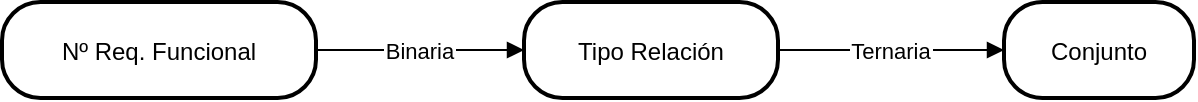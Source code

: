 <mxfile version="24.8.6">
  <diagram name="Página-1" id="gJw8Lhun-Aa-bNbXO7BL">
    <mxGraphModel>
      <root>
        <mxCell id="0" />
        <mxCell id="1" parent="0" />
        <mxCell id="2" value="Nº Req. Funcional" style="rounded=1;arcSize=40;strokeWidth=2" vertex="1" parent="1">
          <mxGeometry x="8" y="8" width="157" height="48" as="geometry" />
        </mxCell>
        <mxCell id="3" value="Tipo Relación" style="rounded=1;arcSize=40;strokeWidth=2" vertex="1" parent="1">
          <mxGeometry x="269" y="8" width="127" height="48" as="geometry" />
        </mxCell>
        <mxCell id="4" value="Conjunto" style="rounded=1;arcSize=40;strokeWidth=2" vertex="1" parent="1">
          <mxGeometry x="509" y="8" width="95" height="48" as="geometry" />
        </mxCell>
        <mxCell id="5" value="Binaria" style="curved=1;startArrow=none;endArrow=block;exitX=1;exitY=0.5;entryX=0;entryY=0.5;" edge="1" parent="1" source="2" target="3">
          <mxGeometry relative="1" as="geometry">
            <Array as="points" />
          </mxGeometry>
        </mxCell>
        <mxCell id="6" value="Ternaria" style="curved=1;startArrow=none;endArrow=block;exitX=1;exitY=0.5;entryX=0;entryY=0.5;" edge="1" parent="1" source="3" target="4">
          <mxGeometry relative="1" as="geometry">
            <Array as="points" />
          </mxGeometry>
        </mxCell>
      </root>
    </mxGraphModel>
  </diagram>
</mxfile>
